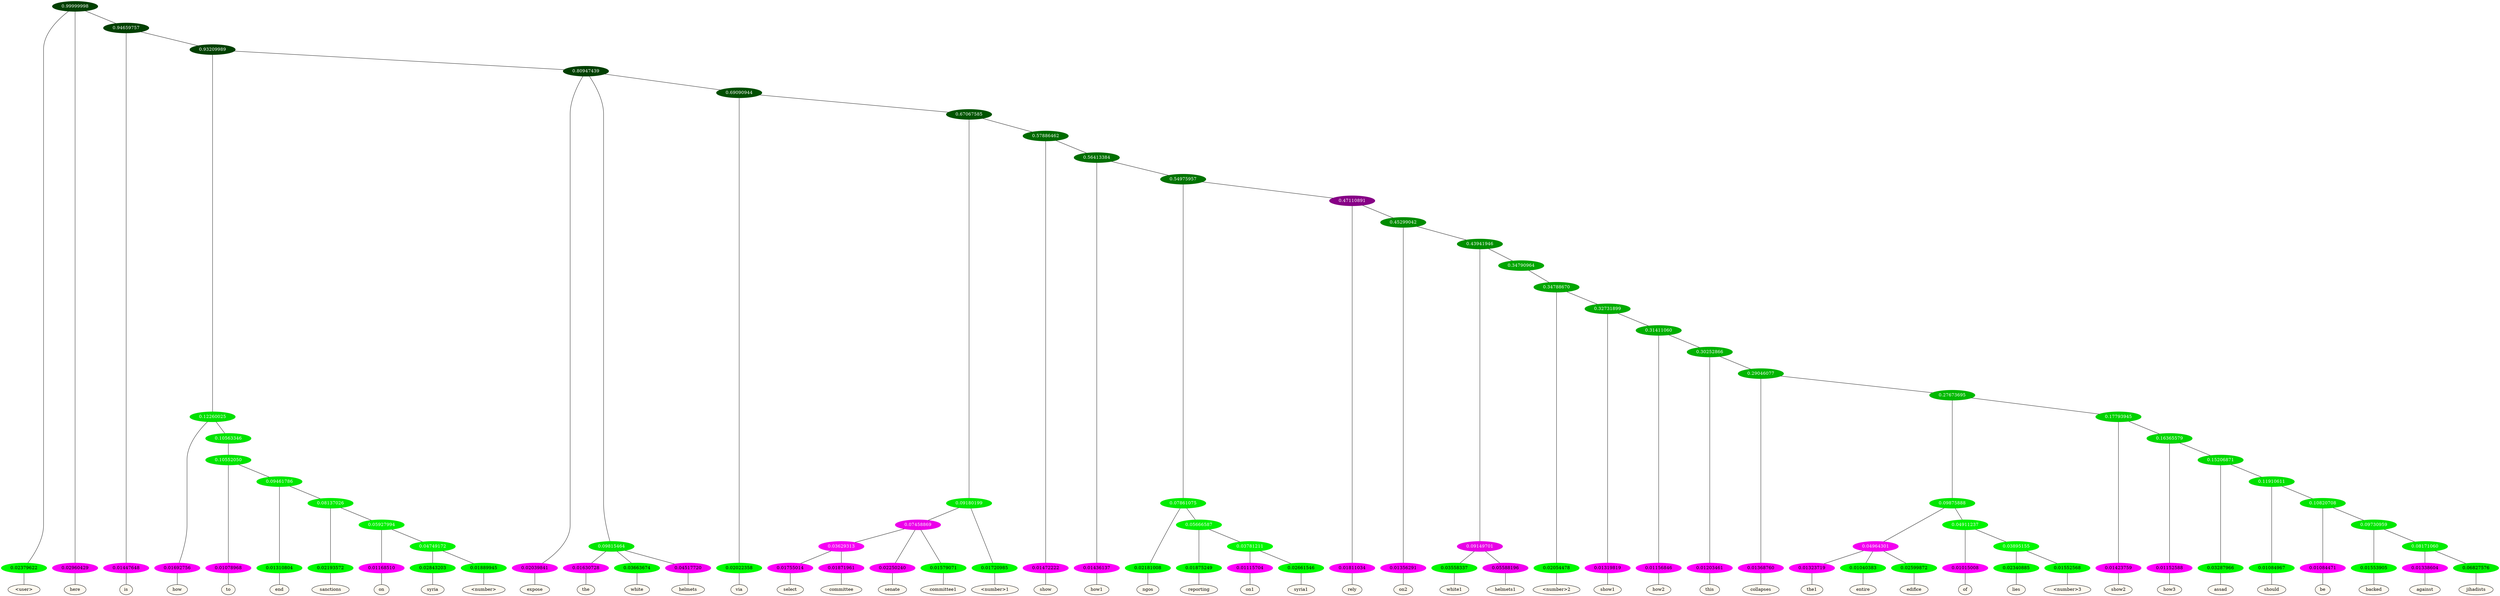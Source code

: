 graph {
	node [format=png height=0.15 nodesep=0.001 ordering=out overlap=prism overlap_scaling=0.01 ranksep=0.001 ratio=0.2 style=filled width=0.15]
	{
		rank=same
		a_w_1 [label="\<user\>" color=black fillcolor=floralwhite style="filled,solid"]
		a_w_2 [label=here color=black fillcolor=floralwhite style="filled,solid"]
		a_w_4 [label=is color=black fillcolor=floralwhite style="filled,solid"]
		a_w_8 [label=how color=black fillcolor=floralwhite style="filled,solid"]
		a_w_19 [label=to color=black fillcolor=floralwhite style="filled,solid"]
		a_w_23 [label=end color=black fillcolor=floralwhite style="filled,solid"]
		a_w_29 [label=sanctions color=black fillcolor=floralwhite style="filled,solid"]
		a_w_36 [label=on color=black fillcolor=floralwhite style="filled,solid"]
		a_w_42 [label=syria color=black fillcolor=floralwhite style="filled,solid"]
		a_w_43 [label="\<number\>" color=black fillcolor=floralwhite style="filled,solid"]
		a_w_10 [label=expose color=black fillcolor=floralwhite style="filled,solid"]
		a_w_14 [label=the color=black fillcolor=floralwhite style="filled,solid"]
		a_w_15 [label=white color=black fillcolor=floralwhite style="filled,solid"]
		a_w_16 [label=helmets color=black fillcolor=floralwhite style="filled,solid"]
		a_w_17 [label=via color=black fillcolor=floralwhite style="filled,solid"]
		a_w_38 [label=select color=black fillcolor=floralwhite style="filled,solid"]
		a_w_39 [label=committee color=black fillcolor=floralwhite style="filled,solid"]
		a_w_32 [label=senate color=black fillcolor=floralwhite style="filled,solid"]
		a_w_33 [label=committee1 color=black fillcolor=floralwhite style="filled,solid"]
		a_w_26 [label="\<number\>1" color=black fillcolor=floralwhite style="filled,solid"]
		a_w_27 [label=show color=black fillcolor=floralwhite style="filled,solid"]
		a_w_34 [label=how1 color=black fillcolor=floralwhite style="filled,solid"]
		a_w_44 [label=ngos color=black fillcolor=floralwhite style="filled,solid"]
		a_w_48 [label=reporting color=black fillcolor=floralwhite style="filled,solid"]
		a_w_52 [label=on1 color=black fillcolor=floralwhite style="filled,solid"]
		a_w_53 [label=syria1 color=black fillcolor=floralwhite style="filled,solid"]
		a_w_46 [label=rely color=black fillcolor=floralwhite style="filled,solid"]
		a_w_50 [label=on2 color=black fillcolor=floralwhite style="filled,solid"]
		a_w_56 [label=white1 color=black fillcolor=floralwhite style="filled,solid"]
		a_w_57 [label=helmets1 color=black fillcolor=floralwhite style="filled,solid"]
		a_w_59 [label="\<number\>2" color=black fillcolor=floralwhite style="filled,solid"]
		a_w_61 [label=show1 color=black fillcolor=floralwhite style="filled,solid"]
		a_w_63 [label=how2 color=black fillcolor=floralwhite style="filled,solid"]
		a_w_65 [label=this color=black fillcolor=floralwhite style="filled,solid"]
		a_w_67 [label=collapses color=black fillcolor=floralwhite style="filled,solid"]
		a_w_75 [label=the1 color=black fillcolor=floralwhite style="filled,solid"]
		a_w_76 [label=entire color=black fillcolor=floralwhite style="filled,solid"]
		a_w_77 [label=edifice color=black fillcolor=floralwhite style="filled,solid"]
		a_w_78 [label=of color=black fillcolor=floralwhite style="filled,solid"]
		a_w_82 [label=lies color=black fillcolor=floralwhite style="filled,solid"]
		a_w_83 [label="\<number\>3" color=black fillcolor=floralwhite style="filled,solid"]
		a_w_73 [label=show2 color=black fillcolor=floralwhite style="filled,solid"]
		a_w_80 [label=how3 color=black fillcolor=floralwhite style="filled,solid"]
		a_w_84 [label=assad color=black fillcolor=floralwhite style="filled,solid"]
		a_w_86 [label=should color=black fillcolor=floralwhite style="filled,solid"]
		a_w_88 [label=be color=black fillcolor=floralwhite style="filled,solid"]
		a_w_90 [label=backed color=black fillcolor=floralwhite style="filled,solid"]
		a_w_92 [label=against color=black fillcolor=floralwhite style="filled,solid"]
		a_w_93 [label=jihadists color=black fillcolor=floralwhite style="filled,solid"]
	}
	a_n_1 -- a_w_1
	a_n_2 -- a_w_2
	a_n_4 -- a_w_4
	a_n_8 -- a_w_8
	a_n_19 -- a_w_19
	a_n_23 -- a_w_23
	a_n_29 -- a_w_29
	a_n_36 -- a_w_36
	a_n_42 -- a_w_42
	a_n_43 -- a_w_43
	a_n_10 -- a_w_10
	a_n_14 -- a_w_14
	a_n_15 -- a_w_15
	a_n_16 -- a_w_16
	a_n_17 -- a_w_17
	a_n_38 -- a_w_38
	a_n_39 -- a_w_39
	a_n_32 -- a_w_32
	a_n_33 -- a_w_33
	a_n_26 -- a_w_26
	a_n_27 -- a_w_27
	a_n_34 -- a_w_34
	a_n_44 -- a_w_44
	a_n_48 -- a_w_48
	a_n_52 -- a_w_52
	a_n_53 -- a_w_53
	a_n_46 -- a_w_46
	a_n_50 -- a_w_50
	a_n_56 -- a_w_56
	a_n_57 -- a_w_57
	a_n_59 -- a_w_59
	a_n_61 -- a_w_61
	a_n_63 -- a_w_63
	a_n_65 -- a_w_65
	a_n_67 -- a_w_67
	a_n_75 -- a_w_75
	a_n_76 -- a_w_76
	a_n_77 -- a_w_77
	a_n_78 -- a_w_78
	a_n_82 -- a_w_82
	a_n_83 -- a_w_83
	a_n_73 -- a_w_73
	a_n_80 -- a_w_80
	a_n_84 -- a_w_84
	a_n_86 -- a_w_86
	a_n_88 -- a_w_88
	a_n_90 -- a_w_90
	a_n_92 -- a_w_92
	a_n_93 -- a_w_93
	{
		rank=same
		a_n_1 [label=0.02379622 color="0.334 1.000 0.976" fontcolor=black]
		a_n_2 [label=0.02960429 color="0.835 1.000 0.970" fontcolor=black]
		a_n_4 [label=0.01447648 color="0.835 1.000 0.986" fontcolor=black]
		a_n_8 [label=0.01692756 color="0.835 1.000 0.983" fontcolor=black]
		a_n_19 [label=0.01078968 color="0.835 1.000 0.989" fontcolor=black]
		a_n_23 [label=0.01310804 color="0.334 1.000 0.987" fontcolor=black]
		a_n_29 [label=0.02193572 color="0.334 1.000 0.978" fontcolor=black]
		a_n_36 [label=0.01168510 color="0.835 1.000 0.988" fontcolor=black]
		a_n_42 [label=0.02843203 color="0.334 1.000 0.972" fontcolor=black]
		a_n_43 [label=0.01889945 color="0.334 1.000 0.981" fontcolor=black]
		a_n_10 [label=0.02039841 color="0.835 1.000 0.980" fontcolor=black]
		a_n_14 [label=0.01630728 color="0.835 1.000 0.984" fontcolor=black]
		a_n_15 [label=0.03663674 color="0.334 1.000 0.963" fontcolor=black]
		a_n_16 [label=0.04517720 color="0.835 1.000 0.955" fontcolor=black]
		a_n_17 [label=0.02022358 color="0.334 1.000 0.980" fontcolor=black]
		a_n_38 [label=0.01755014 color="0.835 1.000 0.982" fontcolor=black]
		a_n_39 [label=0.01871961 color="0.835 1.000 0.981" fontcolor=black]
		a_n_32 [label=0.02250240 color="0.835 1.000 0.977" fontcolor=black]
		a_n_33 [label=0.01579071 color="0.334 1.000 0.984" fontcolor=black]
		a_n_26 [label=0.01720985 color="0.334 1.000 0.983" fontcolor=black]
		a_n_27 [label=0.01472222 color="0.835 1.000 0.985" fontcolor=black]
		a_n_34 [label=0.01436137 color="0.835 1.000 0.986" fontcolor=black]
		a_n_44 [label=0.02181008 color="0.334 1.000 0.978" fontcolor=black]
		a_n_48 [label=0.01875249 color="0.334 1.000 0.981" fontcolor=black]
		a_n_52 [label=0.01115704 color="0.835 1.000 0.989" fontcolor=black]
		a_n_53 [label=0.02661546 color="0.334 1.000 0.973" fontcolor=black]
		a_n_46 [label=0.01811034 color="0.835 1.000 0.982" fontcolor=black]
		a_n_50 [label=0.01356291 color="0.835 1.000 0.986" fontcolor=black]
		a_n_56 [label=0.03558337 color="0.334 1.000 0.964" fontcolor=black]
		a_n_57 [label=0.05588196 color="0.835 1.000 0.944" fontcolor=black]
		a_n_59 [label=0.02054478 color="0.334 1.000 0.979" fontcolor=black]
		a_n_61 [label=0.01319819 color="0.835 1.000 0.987" fontcolor=black]
		a_n_63 [label=0.01156846 color="0.835 1.000 0.988" fontcolor=black]
		a_n_65 [label=0.01203461 color="0.835 1.000 0.988" fontcolor=black]
		a_n_67 [label=0.01368760 color="0.835 1.000 0.986" fontcolor=black]
		a_n_75 [label=0.01323719 color="0.835 1.000 0.987" fontcolor=black]
		a_n_76 [label=0.01040383 color="0.334 1.000 0.990" fontcolor=black]
		a_n_77 [label=0.02599872 color="0.334 1.000 0.974" fontcolor=black]
		a_n_78 [label=0.01015008 color="0.835 1.000 0.990" fontcolor=black]
		a_n_82 [label=0.02340885 color="0.334 1.000 0.977" fontcolor=black]
		a_n_83 [label=0.01552568 color="0.334 1.000 0.984" fontcolor=black]
		a_n_73 [label=0.01423759 color="0.835 1.000 0.986" fontcolor=black]
		a_n_80 [label=0.01152588 color="0.835 1.000 0.988" fontcolor=black]
		a_n_84 [label=0.03287966 color="0.334 1.000 0.967" fontcolor=black]
		a_n_86 [label=0.01084967 color="0.334 1.000 0.989" fontcolor=black]
		a_n_88 [label=0.01084471 color="0.835 1.000 0.989" fontcolor=black]
		a_n_90 [label=0.01553905 color="0.334 1.000 0.984" fontcolor=black]
		a_n_92 [label=0.01338604 color="0.835 1.000 0.987" fontcolor=black]
		a_n_93 [label=0.06827576 color="0.334 1.000 0.932" fontcolor=black]
	}
	a_n_0 [label=0.99999998 color="0.334 1.000 0.250" fontcolor=grey99]
	a_n_0 -- a_n_1
	a_n_0 -- a_n_2
	a_n_3 [label=0.94659757 color="0.334 1.000 0.250" fontcolor=grey99]
	a_n_0 -- a_n_3
	a_n_3 -- a_n_4
	a_n_5 [label=0.93209989 color="0.334 1.000 0.250" fontcolor=grey99]
	a_n_3 -- a_n_5
	a_n_6 [label=0.12260025 color="0.334 1.000 0.877" fontcolor=grey99]
	a_n_5 -- a_n_6
	a_n_7 [label=0.80947439 color="0.334 1.000 0.250" fontcolor=grey99]
	a_n_5 -- a_n_7
	a_n_6 -- a_n_8
	a_n_9 [label=0.10563346 color="0.334 1.000 0.894" fontcolor=grey99]
	a_n_6 -- a_n_9
	a_n_7 -- a_n_10
	a_n_11 [label=0.09815464 color="0.334 1.000 0.902" fontcolor=grey99]
	a_n_7 -- a_n_11
	a_n_12 [label=0.69090944 color="0.334 1.000 0.309" fontcolor=grey99]
	a_n_7 -- a_n_12
	a_n_13 [label=0.10552050 color="0.334 1.000 0.894" fontcolor=grey99]
	a_n_9 -- a_n_13
	a_n_11 -- a_n_14
	a_n_11 -- a_n_15
	a_n_11 -- a_n_16
	a_n_12 -- a_n_17
	a_n_18 [label=0.67067585 color="0.334 1.000 0.329" fontcolor=grey99]
	a_n_12 -- a_n_18
	a_n_13 -- a_n_19
	a_n_20 [label=0.09461786 color="0.334 1.000 0.905" fontcolor=grey99]
	a_n_13 -- a_n_20
	a_n_21 [label=0.09180199 color="0.334 1.000 0.908" fontcolor=grey99]
	a_n_18 -- a_n_21
	a_n_22 [label=0.57886462 color="0.334 1.000 0.421" fontcolor=grey99]
	a_n_18 -- a_n_22
	a_n_20 -- a_n_23
	a_n_24 [label=0.08137026 color="0.334 1.000 0.919" fontcolor=grey99]
	a_n_20 -- a_n_24
	a_n_25 [label=0.07458869 color="0.835 1.000 0.925" fontcolor=grey99]
	a_n_21 -- a_n_25
	a_n_21 -- a_n_26
	a_n_22 -- a_n_27
	a_n_28 [label=0.56413384 color="0.334 1.000 0.436" fontcolor=grey99]
	a_n_22 -- a_n_28
	a_n_24 -- a_n_29
	a_n_30 [label=0.05927994 color="0.334 1.000 0.941" fontcolor=grey99]
	a_n_24 -- a_n_30
	a_n_31 [label=0.03629313 color="0.835 1.000 0.964" fontcolor=grey99]
	a_n_25 -- a_n_31
	a_n_25 -- a_n_32
	a_n_25 -- a_n_33
	a_n_28 -- a_n_34
	a_n_35 [label=0.54975957 color="0.334 1.000 0.450" fontcolor=grey99]
	a_n_28 -- a_n_35
	a_n_30 -- a_n_36
	a_n_37 [label=0.04749172 color="0.334 1.000 0.953" fontcolor=grey99]
	a_n_30 -- a_n_37
	a_n_31 -- a_n_38
	a_n_31 -- a_n_39
	a_n_40 [label=0.07861075 color="0.334 1.000 0.921" fontcolor=grey99]
	a_n_35 -- a_n_40
	a_n_41 [label=0.47110891 color="0.835 1.000 0.529" fontcolor=grey99]
	a_n_35 -- a_n_41
	a_n_37 -- a_n_42
	a_n_37 -- a_n_43
	a_n_40 -- a_n_44
	a_n_45 [label=0.05666587 color="0.334 1.000 0.943" fontcolor=grey99]
	a_n_40 -- a_n_45
	a_n_41 -- a_n_46
	a_n_47 [label=0.45299042 color="0.334 1.000 0.547" fontcolor=grey99]
	a_n_41 -- a_n_47
	a_n_45 -- a_n_48
	a_n_49 [label=0.03781211 color="0.334 1.000 0.962" fontcolor=grey99]
	a_n_45 -- a_n_49
	a_n_47 -- a_n_50
	a_n_51 [label=0.43941946 color="0.334 1.000 0.561" fontcolor=grey99]
	a_n_47 -- a_n_51
	a_n_49 -- a_n_52
	a_n_49 -- a_n_53
	a_n_54 [label=0.09149701 color="0.835 1.000 0.909" fontcolor=grey99]
	a_n_51 -- a_n_54
	a_n_55 [label=0.34790964 color="0.334 1.000 0.652" fontcolor=grey99]
	a_n_51 -- a_n_55
	a_n_54 -- a_n_56
	a_n_54 -- a_n_57
	a_n_58 [label=0.34788670 color="0.334 1.000 0.652" fontcolor=grey99]
	a_n_55 -- a_n_58
	a_n_58 -- a_n_59
	a_n_60 [label=0.32731899 color="0.334 1.000 0.673" fontcolor=grey99]
	a_n_58 -- a_n_60
	a_n_60 -- a_n_61
	a_n_62 [label=0.31411060 color="0.334 1.000 0.686" fontcolor=grey99]
	a_n_60 -- a_n_62
	a_n_62 -- a_n_63
	a_n_64 [label=0.30252866 color="0.334 1.000 0.697" fontcolor=grey99]
	a_n_62 -- a_n_64
	a_n_64 -- a_n_65
	a_n_66 [label=0.29046077 color="0.334 1.000 0.710" fontcolor=grey99]
	a_n_64 -- a_n_66
	a_n_66 -- a_n_67
	a_n_68 [label=0.27673695 color="0.334 1.000 0.723" fontcolor=grey99]
	a_n_66 -- a_n_68
	a_n_69 [label=0.09875888 color="0.334 1.000 0.901" fontcolor=grey99]
	a_n_68 -- a_n_69
	a_n_70 [label=0.17793945 color="0.334 1.000 0.822" fontcolor=grey99]
	a_n_68 -- a_n_70
	a_n_71 [label=0.04964301 color="0.835 1.000 0.950" fontcolor=grey99]
	a_n_69 -- a_n_71
	a_n_72 [label=0.04911237 color="0.334 1.000 0.951" fontcolor=grey99]
	a_n_69 -- a_n_72
	a_n_70 -- a_n_73
	a_n_74 [label=0.16365579 color="0.334 1.000 0.836" fontcolor=grey99]
	a_n_70 -- a_n_74
	a_n_71 -- a_n_75
	a_n_71 -- a_n_76
	a_n_71 -- a_n_77
	a_n_72 -- a_n_78
	a_n_79 [label=0.03895155 color="0.334 1.000 0.961" fontcolor=grey99]
	a_n_72 -- a_n_79
	a_n_74 -- a_n_80
	a_n_81 [label=0.15206871 color="0.334 1.000 0.848" fontcolor=grey99]
	a_n_74 -- a_n_81
	a_n_79 -- a_n_82
	a_n_79 -- a_n_83
	a_n_81 -- a_n_84
	a_n_85 [label=0.11910611 color="0.334 1.000 0.881" fontcolor=grey99]
	a_n_81 -- a_n_85
	a_n_85 -- a_n_86
	a_n_87 [label=0.10820708 color="0.334 1.000 0.892" fontcolor=grey99]
	a_n_85 -- a_n_87
	a_n_87 -- a_n_88
	a_n_89 [label=0.09730959 color="0.334 1.000 0.903" fontcolor=grey99]
	a_n_87 -- a_n_89
	a_n_89 -- a_n_90
	a_n_91 [label=0.08171060 color="0.334 1.000 0.918" fontcolor=grey99]
	a_n_89 -- a_n_91
	a_n_91 -- a_n_92
	a_n_91 -- a_n_93
}
